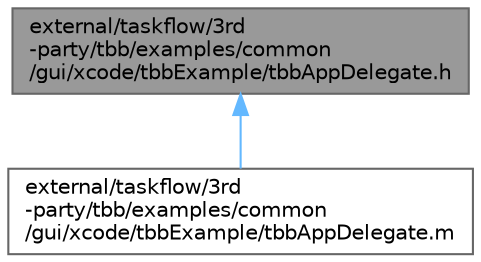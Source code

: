 digraph "external/taskflow/3rd-party/tbb/examples/common/gui/xcode/tbbExample/tbbAppDelegate.h"
{
 // LATEX_PDF_SIZE
  bgcolor="transparent";
  edge [fontname=Helvetica,fontsize=10,labelfontname=Helvetica,labelfontsize=10];
  node [fontname=Helvetica,fontsize=10,shape=box,height=0.2,width=0.4];
  Node1 [id="Node000001",label="external/taskflow/3rd\l-party/tbb/examples/common\l/gui/xcode/tbbExample/tbbAppDelegate.h",height=0.2,width=0.4,color="gray40", fillcolor="grey60", style="filled", fontcolor="black",tooltip=" "];
  Node1 -> Node2 [id="edge1_Node000001_Node000002",dir="back",color="steelblue1",style="solid",tooltip=" "];
  Node2 [id="Node000002",label="external/taskflow/3rd\l-party/tbb/examples/common\l/gui/xcode/tbbExample/tbbAppDelegate.m",height=0.2,width=0.4,color="grey40", fillcolor="white", style="filled",URL="$tbb_app_delegate_8m.html",tooltip=" "];
}
